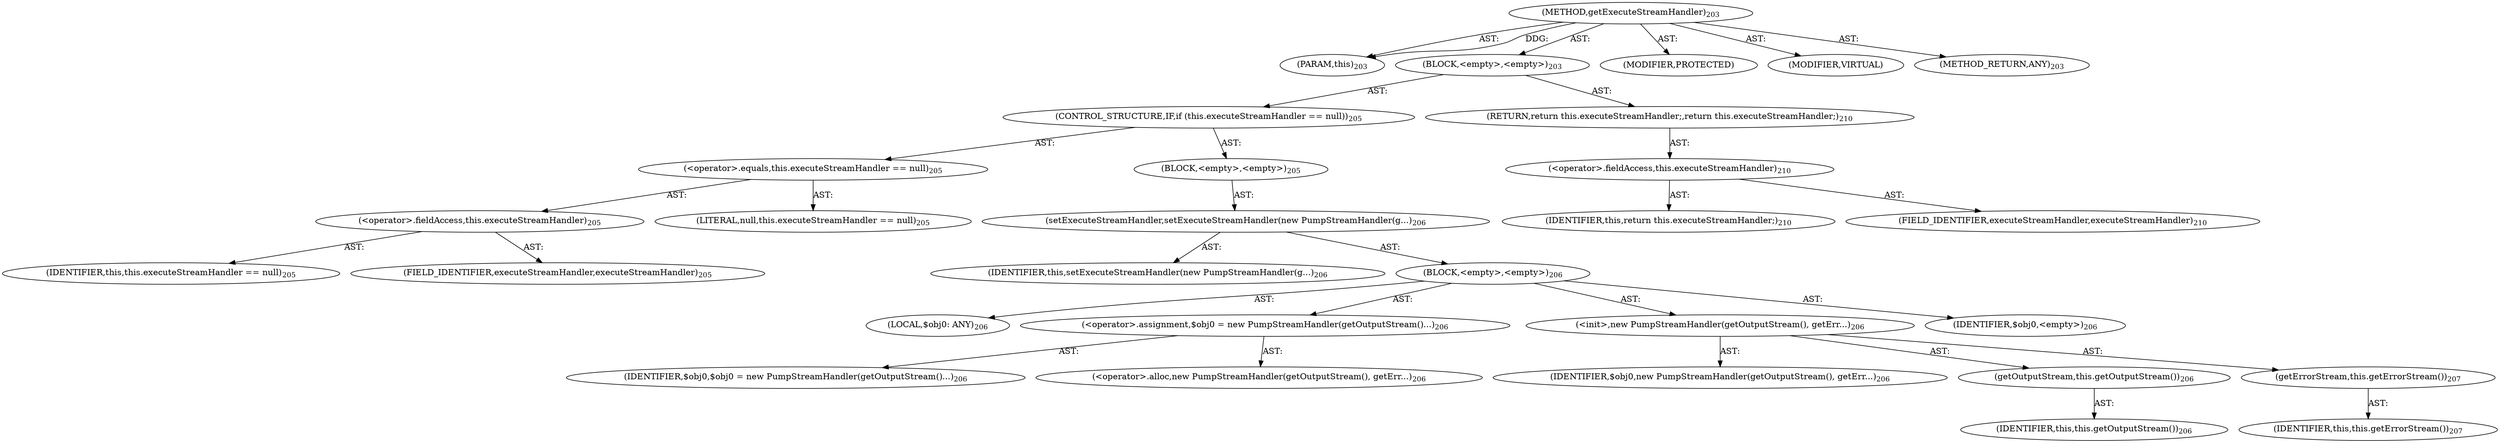 digraph "getExecuteStreamHandler" {  
"111669149698" [label = <(METHOD,getExecuteStreamHandler)<SUB>203</SUB>> ]
"115964116993" [label = <(PARAM,this)<SUB>203</SUB>> ]
"25769803778" [label = <(BLOCK,&lt;empty&gt;,&lt;empty&gt;)<SUB>203</SUB>> ]
"47244640256" [label = <(CONTROL_STRUCTURE,IF,if (this.executeStreamHandler == null))<SUB>205</SUB>> ]
"30064771103" [label = <(&lt;operator&gt;.equals,this.executeStreamHandler == null)<SUB>205</SUB>> ]
"30064771104" [label = <(&lt;operator&gt;.fieldAccess,this.executeStreamHandler)<SUB>205</SUB>> ]
"68719476737" [label = <(IDENTIFIER,this,this.executeStreamHandler == null)<SUB>205</SUB>> ]
"55834574862" [label = <(FIELD_IDENTIFIER,executeStreamHandler,executeStreamHandler)<SUB>205</SUB>> ]
"90194313225" [label = <(LITERAL,null,this.executeStreamHandler == null)<SUB>205</SUB>> ]
"25769803779" [label = <(BLOCK,&lt;empty&gt;,&lt;empty&gt;)<SUB>205</SUB>> ]
"30064771105" [label = <(setExecuteStreamHandler,setExecuteStreamHandler(new PumpStreamHandler(g...)<SUB>206</SUB>> ]
"68719476740" [label = <(IDENTIFIER,this,setExecuteStreamHandler(new PumpStreamHandler(g...)<SUB>206</SUB>> ]
"25769803780" [label = <(BLOCK,&lt;empty&gt;,&lt;empty&gt;)<SUB>206</SUB>> ]
"94489280512" [label = <(LOCAL,$obj0: ANY)<SUB>206</SUB>> ]
"30064771106" [label = <(&lt;operator&gt;.assignment,$obj0 = new PumpStreamHandler(getOutputStream()...)<SUB>206</SUB>> ]
"68719476825" [label = <(IDENTIFIER,$obj0,$obj0 = new PumpStreamHandler(getOutputStream()...)<SUB>206</SUB>> ]
"30064771107" [label = <(&lt;operator&gt;.alloc,new PumpStreamHandler(getOutputStream(), getErr...)<SUB>206</SUB>> ]
"30064771108" [label = <(&lt;init&gt;,new PumpStreamHandler(getOutputStream(), getErr...)<SUB>206</SUB>> ]
"68719476826" [label = <(IDENTIFIER,$obj0,new PumpStreamHandler(getOutputStream(), getErr...)<SUB>206</SUB>> ]
"30064771109" [label = <(getOutputStream,this.getOutputStream())<SUB>206</SUB>> ]
"68719476738" [label = <(IDENTIFIER,this,this.getOutputStream())<SUB>206</SUB>> ]
"30064771110" [label = <(getErrorStream,this.getErrorStream())<SUB>207</SUB>> ]
"68719476739" [label = <(IDENTIFIER,this,this.getErrorStream())<SUB>207</SUB>> ]
"68719476827" [label = <(IDENTIFIER,$obj0,&lt;empty&gt;)<SUB>206</SUB>> ]
"146028888064" [label = <(RETURN,return this.executeStreamHandler;,return this.executeStreamHandler;)<SUB>210</SUB>> ]
"30064771111" [label = <(&lt;operator&gt;.fieldAccess,this.executeStreamHandler)<SUB>210</SUB>> ]
"68719476741" [label = <(IDENTIFIER,this,return this.executeStreamHandler;)<SUB>210</SUB>> ]
"55834574863" [label = <(FIELD_IDENTIFIER,executeStreamHandler,executeStreamHandler)<SUB>210</SUB>> ]
"133143986206" [label = <(MODIFIER,PROTECTED)> ]
"133143986207" [label = <(MODIFIER,VIRTUAL)> ]
"128849018882" [label = <(METHOD_RETURN,ANY)<SUB>203</SUB>> ]
  "111669149698" -> "115964116993"  [ label = "AST: "] 
  "111669149698" -> "25769803778"  [ label = "AST: "] 
  "111669149698" -> "133143986206"  [ label = "AST: "] 
  "111669149698" -> "133143986207"  [ label = "AST: "] 
  "111669149698" -> "128849018882"  [ label = "AST: "] 
  "25769803778" -> "47244640256"  [ label = "AST: "] 
  "25769803778" -> "146028888064"  [ label = "AST: "] 
  "47244640256" -> "30064771103"  [ label = "AST: "] 
  "47244640256" -> "25769803779"  [ label = "AST: "] 
  "30064771103" -> "30064771104"  [ label = "AST: "] 
  "30064771103" -> "90194313225"  [ label = "AST: "] 
  "30064771104" -> "68719476737"  [ label = "AST: "] 
  "30064771104" -> "55834574862"  [ label = "AST: "] 
  "25769803779" -> "30064771105"  [ label = "AST: "] 
  "30064771105" -> "68719476740"  [ label = "AST: "] 
  "30064771105" -> "25769803780"  [ label = "AST: "] 
  "25769803780" -> "94489280512"  [ label = "AST: "] 
  "25769803780" -> "30064771106"  [ label = "AST: "] 
  "25769803780" -> "30064771108"  [ label = "AST: "] 
  "25769803780" -> "68719476827"  [ label = "AST: "] 
  "30064771106" -> "68719476825"  [ label = "AST: "] 
  "30064771106" -> "30064771107"  [ label = "AST: "] 
  "30064771108" -> "68719476826"  [ label = "AST: "] 
  "30064771108" -> "30064771109"  [ label = "AST: "] 
  "30064771108" -> "30064771110"  [ label = "AST: "] 
  "30064771109" -> "68719476738"  [ label = "AST: "] 
  "30064771110" -> "68719476739"  [ label = "AST: "] 
  "146028888064" -> "30064771111"  [ label = "AST: "] 
  "30064771111" -> "68719476741"  [ label = "AST: "] 
  "30064771111" -> "55834574863"  [ label = "AST: "] 
  "111669149698" -> "115964116993"  [ label = "DDG: "] 
}
